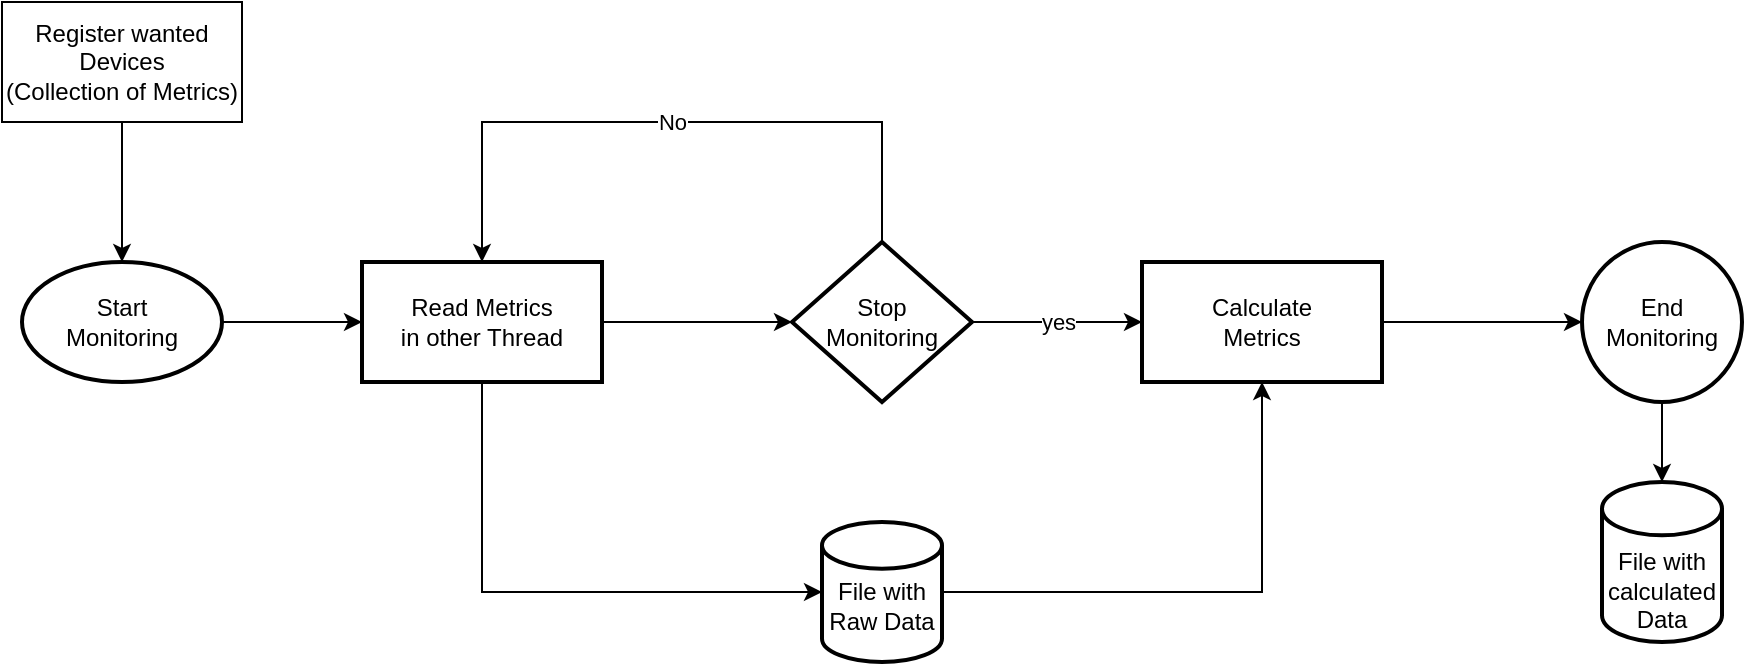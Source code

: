 <mxfile version="24.7.8">
  <diagram name="Page-1" id="xw_QZWiuw7nWhlxfX27P">
    <mxGraphModel dx="1483" dy="698" grid="1" gridSize="10" guides="1" tooltips="1" connect="1" arrows="1" fold="1" page="1" pageScale="1" pageWidth="850" pageHeight="1100" math="0" shadow="0">
      <root>
        <mxCell id="0" />
        <mxCell id="1" parent="0" />
        <mxCell id="Aku6t56Ze3y9fRA0smta-4" value="" style="edgeStyle=orthogonalEdgeStyle;rounded=0;orthogonalLoop=1;jettySize=auto;html=1;" edge="1" parent="1" source="Aku6t56Ze3y9fRA0smta-2" target="Aku6t56Ze3y9fRA0smta-3">
          <mxGeometry relative="1" as="geometry" />
        </mxCell>
        <mxCell id="Aku6t56Ze3y9fRA0smta-2" value="Start&lt;div&gt;Monitoring&lt;/div&gt;" style="strokeWidth=2;html=1;shape=mxgraph.flowchart.start_1;whiteSpace=wrap;" vertex="1" parent="1">
          <mxGeometry x="130" y="300" width="100" height="60" as="geometry" />
        </mxCell>
        <mxCell id="Aku6t56Ze3y9fRA0smta-10" value="" style="edgeStyle=orthogonalEdgeStyle;rounded=0;orthogonalLoop=1;jettySize=auto;html=1;" edge="1" parent="1" source="Aku6t56Ze3y9fRA0smta-3" target="Aku6t56Ze3y9fRA0smta-9">
          <mxGeometry relative="1" as="geometry" />
        </mxCell>
        <mxCell id="Aku6t56Ze3y9fRA0smta-13" style="edgeStyle=orthogonalEdgeStyle;rounded=0;orthogonalLoop=1;jettySize=auto;html=1;" edge="1" parent="1" source="Aku6t56Ze3y9fRA0smta-3" target="Aku6t56Ze3y9fRA0smta-12">
          <mxGeometry relative="1" as="geometry">
            <Array as="points">
              <mxPoint x="360" y="465" />
            </Array>
          </mxGeometry>
        </mxCell>
        <mxCell id="Aku6t56Ze3y9fRA0smta-3" value="Read Metrics&lt;div&gt;in other Thread&lt;/div&gt;" style="whiteSpace=wrap;html=1;strokeWidth=2;" vertex="1" parent="1">
          <mxGeometry x="300" y="300" width="120" height="60" as="geometry" />
        </mxCell>
        <mxCell id="Aku6t56Ze3y9fRA0smta-5" value="Register wanted Devices&lt;div&gt;(Collection of Metrics)&lt;/div&gt;" style="rounded=0;whiteSpace=wrap;html=1;" vertex="1" parent="1">
          <mxGeometry x="120" y="170" width="120" height="60" as="geometry" />
        </mxCell>
        <mxCell id="Aku6t56Ze3y9fRA0smta-6" style="edgeStyle=orthogonalEdgeStyle;rounded=0;orthogonalLoop=1;jettySize=auto;html=1;entryX=0.5;entryY=0;entryDx=0;entryDy=0;entryPerimeter=0;" edge="1" parent="1" source="Aku6t56Ze3y9fRA0smta-5" target="Aku6t56Ze3y9fRA0smta-2">
          <mxGeometry relative="1" as="geometry" />
        </mxCell>
        <mxCell id="Aku6t56Ze3y9fRA0smta-11" value="No" style="edgeStyle=orthogonalEdgeStyle;rounded=0;orthogonalLoop=1;jettySize=auto;html=1;entryX=0.5;entryY=0;entryDx=0;entryDy=0;" edge="1" parent="1" source="Aku6t56Ze3y9fRA0smta-9" target="Aku6t56Ze3y9fRA0smta-3">
          <mxGeometry relative="1" as="geometry">
            <Array as="points">
              <mxPoint x="560" y="230" />
              <mxPoint x="360" y="230" />
            </Array>
          </mxGeometry>
        </mxCell>
        <mxCell id="Aku6t56Ze3y9fRA0smta-16" value="yes" style="edgeStyle=orthogonalEdgeStyle;rounded=0;orthogonalLoop=1;jettySize=auto;html=1;" edge="1" parent="1" source="Aku6t56Ze3y9fRA0smta-9" target="Aku6t56Ze3y9fRA0smta-15">
          <mxGeometry relative="1" as="geometry" />
        </mxCell>
        <mxCell id="Aku6t56Ze3y9fRA0smta-9" value="Stop&lt;div&gt;Monitoring&lt;/div&gt;" style="rhombus;whiteSpace=wrap;html=1;strokeWidth=2;" vertex="1" parent="1">
          <mxGeometry x="515" y="290" width="90" height="80" as="geometry" />
        </mxCell>
        <mxCell id="Aku6t56Ze3y9fRA0smta-17" style="edgeStyle=orthogonalEdgeStyle;rounded=0;orthogonalLoop=1;jettySize=auto;html=1;entryX=0.5;entryY=1;entryDx=0;entryDy=0;" edge="1" parent="1" source="Aku6t56Ze3y9fRA0smta-12" target="Aku6t56Ze3y9fRA0smta-15">
          <mxGeometry relative="1" as="geometry" />
        </mxCell>
        <mxCell id="Aku6t56Ze3y9fRA0smta-12" value="&lt;div&gt;&lt;br&gt;&lt;/div&gt;File with&lt;div&gt;Raw Data&lt;/div&gt;" style="strokeWidth=2;html=1;shape=mxgraph.flowchart.database;whiteSpace=wrap;" vertex="1" parent="1">
          <mxGeometry x="530" y="430" width="60" height="70" as="geometry" />
        </mxCell>
        <mxCell id="Aku6t56Ze3y9fRA0smta-21" value="" style="edgeStyle=orthogonalEdgeStyle;rounded=0;orthogonalLoop=1;jettySize=auto;html=1;" edge="1" parent="1" source="Aku6t56Ze3y9fRA0smta-15" target="Aku6t56Ze3y9fRA0smta-20">
          <mxGeometry relative="1" as="geometry" />
        </mxCell>
        <mxCell id="Aku6t56Ze3y9fRA0smta-15" value="Calculate&lt;div&gt;Metrics&lt;/div&gt;" style="whiteSpace=wrap;html=1;strokeWidth=2;" vertex="1" parent="1">
          <mxGeometry x="690" y="300" width="120" height="60" as="geometry" />
        </mxCell>
        <mxCell id="Aku6t56Ze3y9fRA0smta-20" value="End Monitoring" style="ellipse;whiteSpace=wrap;html=1;strokeWidth=2;" vertex="1" parent="1">
          <mxGeometry x="910" y="290" width="80" height="80" as="geometry" />
        </mxCell>
        <mxCell id="Aku6t56Ze3y9fRA0smta-22" value="&lt;div&gt;&lt;br&gt;&lt;/div&gt;&lt;div&gt;&lt;br&gt;&lt;/div&gt;File with&lt;div&gt;calculated Data&lt;/div&gt;" style="strokeWidth=2;html=1;shape=mxgraph.flowchart.database;whiteSpace=wrap;" vertex="1" parent="1">
          <mxGeometry x="920" y="410" width="60" height="80" as="geometry" />
        </mxCell>
        <mxCell id="Aku6t56Ze3y9fRA0smta-23" style="edgeStyle=orthogonalEdgeStyle;rounded=0;orthogonalLoop=1;jettySize=auto;html=1;entryX=0.5;entryY=0;entryDx=0;entryDy=0;entryPerimeter=0;" edge="1" parent="1" source="Aku6t56Ze3y9fRA0smta-20" target="Aku6t56Ze3y9fRA0smta-22">
          <mxGeometry relative="1" as="geometry" />
        </mxCell>
      </root>
    </mxGraphModel>
  </diagram>
</mxfile>
